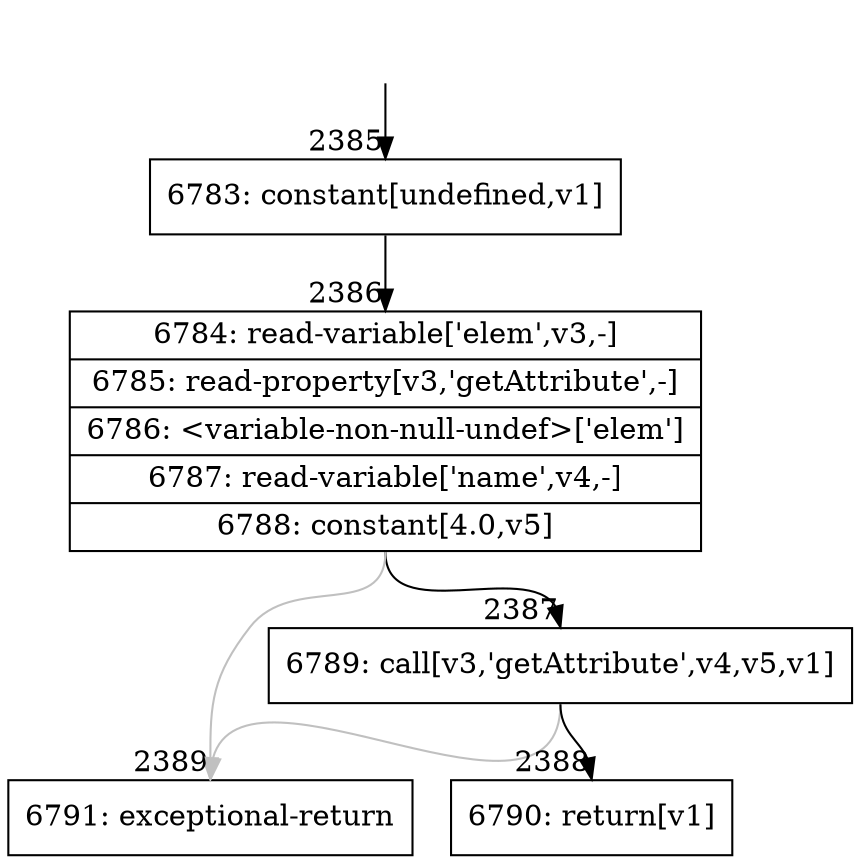digraph {
rankdir="TD"
BB_entry161[shape=none,label=""];
BB_entry161 -> BB2385 [tailport=s, headport=n, headlabel="    2385"]
BB2385 [shape=record label="{6783: constant[undefined,v1]}" ] 
BB2385 -> BB2386 [tailport=s, headport=n, headlabel="      2386"]
BB2386 [shape=record label="{6784: read-variable['elem',v3,-]|6785: read-property[v3,'getAttribute',-]|6786: \<variable-non-null-undef\>['elem']|6787: read-variable['name',v4,-]|6788: constant[4.0,v5]}" ] 
BB2386 -> BB2387 [tailport=s, headport=n, headlabel="      2387"]
BB2386 -> BB2389 [tailport=s, headport=n, color=gray, headlabel="      2389"]
BB2387 [shape=record label="{6789: call[v3,'getAttribute',v4,v5,v1]}" ] 
BB2387 -> BB2388 [tailport=s, headport=n, headlabel="      2388"]
BB2387 -> BB2389 [tailport=s, headport=n, color=gray]
BB2388 [shape=record label="{6790: return[v1]}" ] 
BB2389 [shape=record label="{6791: exceptional-return}" ] 
}
